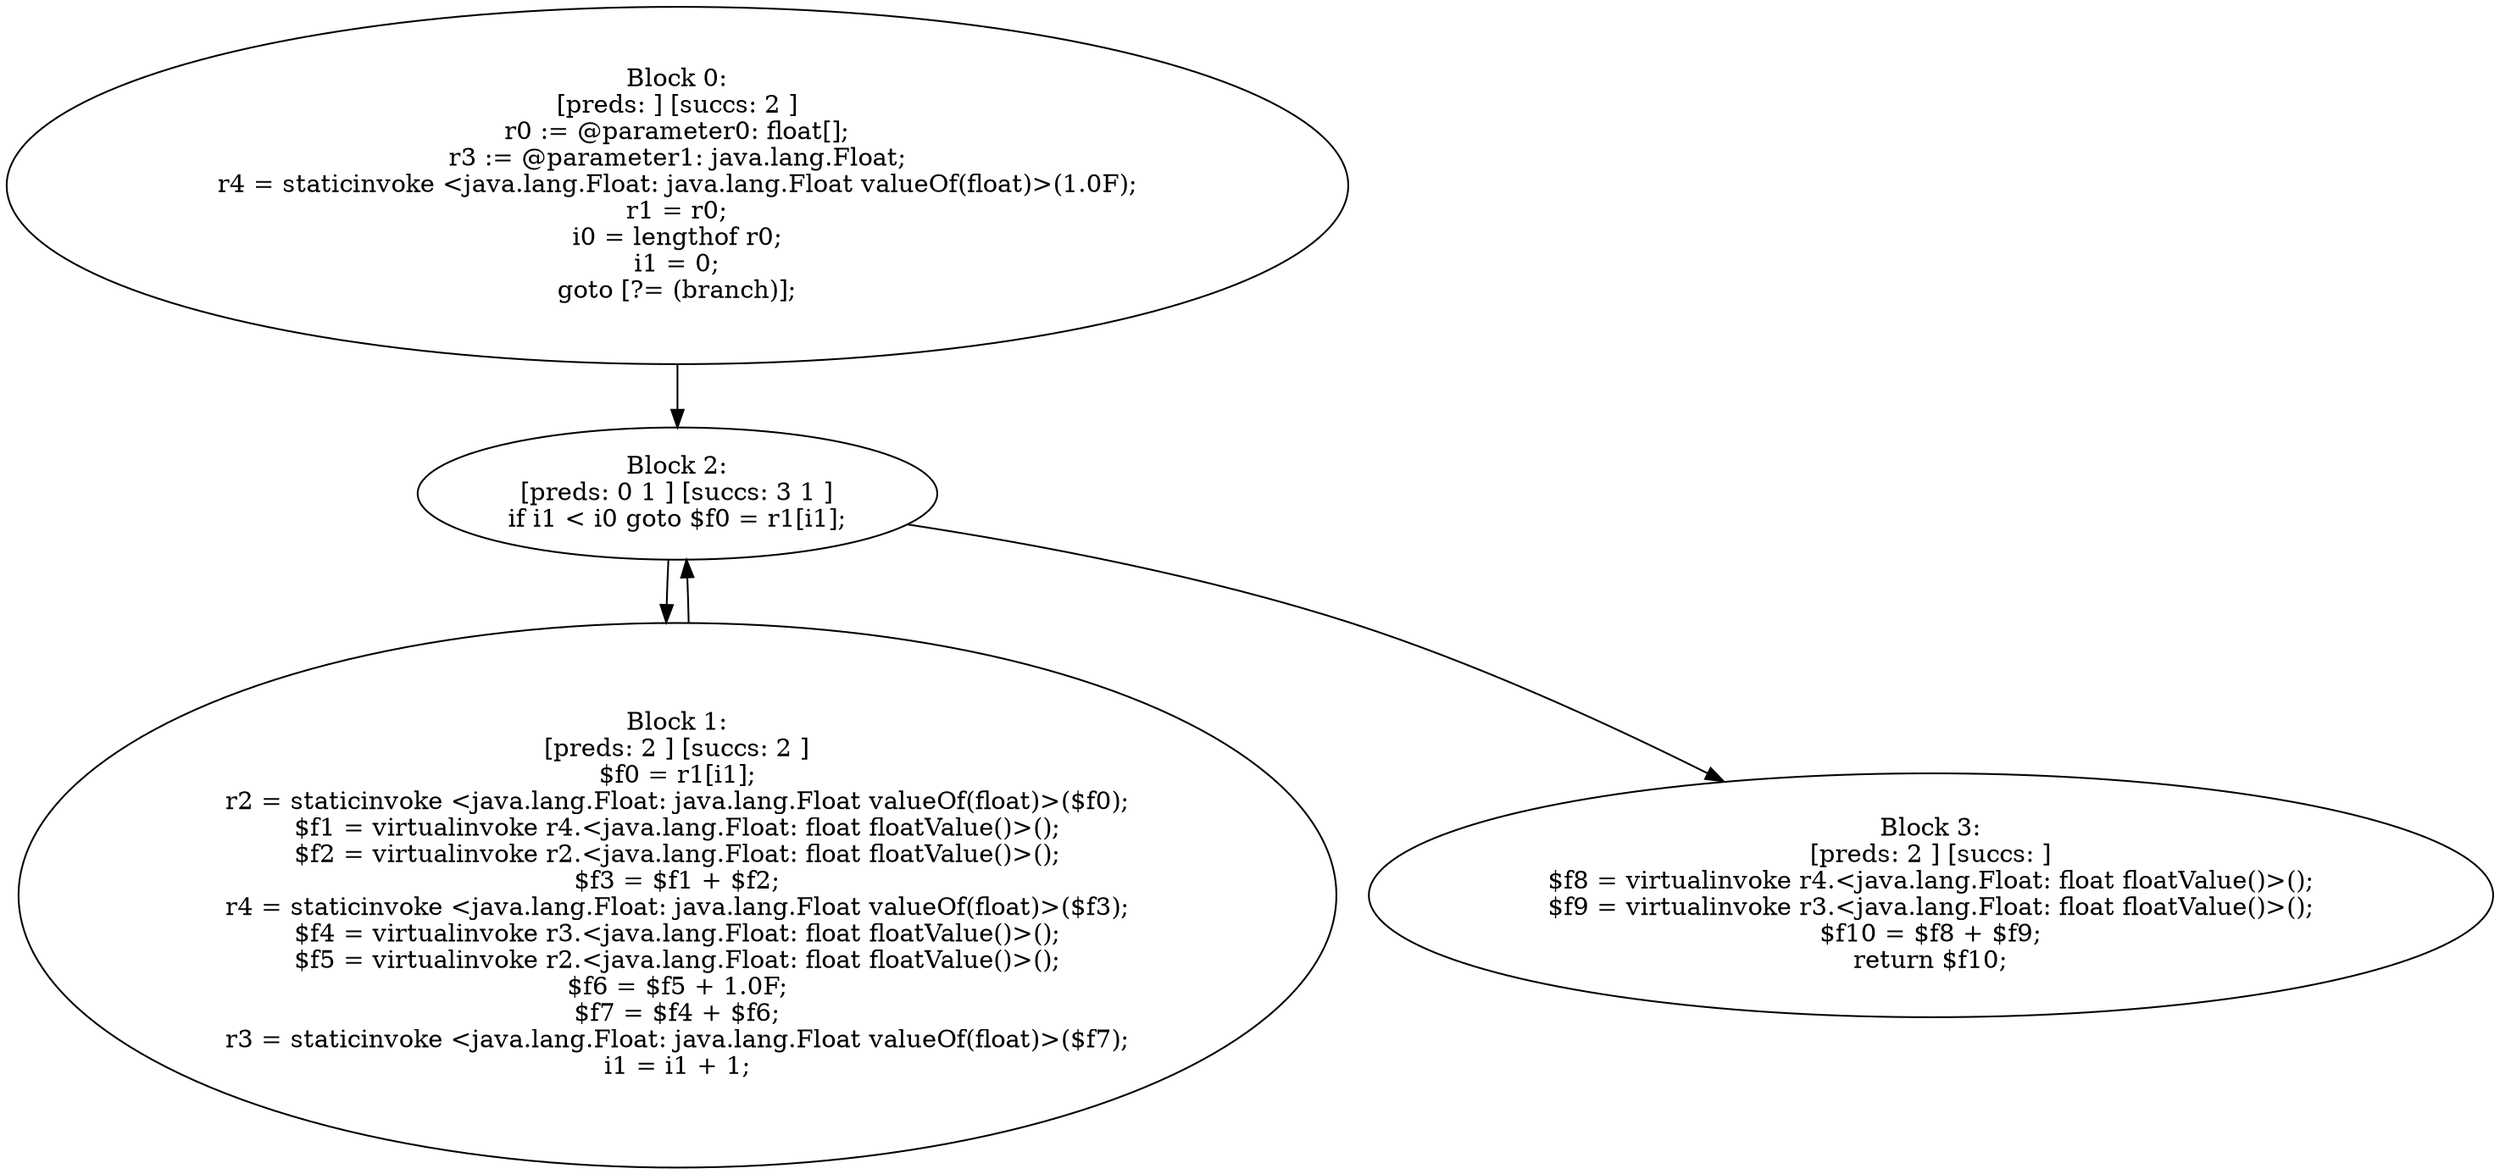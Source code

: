 digraph "unitGraph" {
    "Block 0:
[preds: ] [succs: 2 ]
r0 := @parameter0: float[];
r3 := @parameter1: java.lang.Float;
r4 = staticinvoke <java.lang.Float: java.lang.Float valueOf(float)>(1.0F);
r1 = r0;
i0 = lengthof r0;
i1 = 0;
goto [?= (branch)];
"
    "Block 1:
[preds: 2 ] [succs: 2 ]
$f0 = r1[i1];
r2 = staticinvoke <java.lang.Float: java.lang.Float valueOf(float)>($f0);
$f1 = virtualinvoke r4.<java.lang.Float: float floatValue()>();
$f2 = virtualinvoke r2.<java.lang.Float: float floatValue()>();
$f3 = $f1 + $f2;
r4 = staticinvoke <java.lang.Float: java.lang.Float valueOf(float)>($f3);
$f4 = virtualinvoke r3.<java.lang.Float: float floatValue()>();
$f5 = virtualinvoke r2.<java.lang.Float: float floatValue()>();
$f6 = $f5 + 1.0F;
$f7 = $f4 + $f6;
r3 = staticinvoke <java.lang.Float: java.lang.Float valueOf(float)>($f7);
i1 = i1 + 1;
"
    "Block 2:
[preds: 0 1 ] [succs: 3 1 ]
if i1 < i0 goto $f0 = r1[i1];
"
    "Block 3:
[preds: 2 ] [succs: ]
$f8 = virtualinvoke r4.<java.lang.Float: float floatValue()>();
$f9 = virtualinvoke r3.<java.lang.Float: float floatValue()>();
$f10 = $f8 + $f9;
return $f10;
"
    "Block 0:
[preds: ] [succs: 2 ]
r0 := @parameter0: float[];
r3 := @parameter1: java.lang.Float;
r4 = staticinvoke <java.lang.Float: java.lang.Float valueOf(float)>(1.0F);
r1 = r0;
i0 = lengthof r0;
i1 = 0;
goto [?= (branch)];
"->"Block 2:
[preds: 0 1 ] [succs: 3 1 ]
if i1 < i0 goto $f0 = r1[i1];
";
    "Block 1:
[preds: 2 ] [succs: 2 ]
$f0 = r1[i1];
r2 = staticinvoke <java.lang.Float: java.lang.Float valueOf(float)>($f0);
$f1 = virtualinvoke r4.<java.lang.Float: float floatValue()>();
$f2 = virtualinvoke r2.<java.lang.Float: float floatValue()>();
$f3 = $f1 + $f2;
r4 = staticinvoke <java.lang.Float: java.lang.Float valueOf(float)>($f3);
$f4 = virtualinvoke r3.<java.lang.Float: float floatValue()>();
$f5 = virtualinvoke r2.<java.lang.Float: float floatValue()>();
$f6 = $f5 + 1.0F;
$f7 = $f4 + $f6;
r3 = staticinvoke <java.lang.Float: java.lang.Float valueOf(float)>($f7);
i1 = i1 + 1;
"->"Block 2:
[preds: 0 1 ] [succs: 3 1 ]
if i1 < i0 goto $f0 = r1[i1];
";
    "Block 2:
[preds: 0 1 ] [succs: 3 1 ]
if i1 < i0 goto $f0 = r1[i1];
"->"Block 3:
[preds: 2 ] [succs: ]
$f8 = virtualinvoke r4.<java.lang.Float: float floatValue()>();
$f9 = virtualinvoke r3.<java.lang.Float: float floatValue()>();
$f10 = $f8 + $f9;
return $f10;
";
    "Block 2:
[preds: 0 1 ] [succs: 3 1 ]
if i1 < i0 goto $f0 = r1[i1];
"->"Block 1:
[preds: 2 ] [succs: 2 ]
$f0 = r1[i1];
r2 = staticinvoke <java.lang.Float: java.lang.Float valueOf(float)>($f0);
$f1 = virtualinvoke r4.<java.lang.Float: float floatValue()>();
$f2 = virtualinvoke r2.<java.lang.Float: float floatValue()>();
$f3 = $f1 + $f2;
r4 = staticinvoke <java.lang.Float: java.lang.Float valueOf(float)>($f3);
$f4 = virtualinvoke r3.<java.lang.Float: float floatValue()>();
$f5 = virtualinvoke r2.<java.lang.Float: float floatValue()>();
$f6 = $f5 + 1.0F;
$f7 = $f4 + $f6;
r3 = staticinvoke <java.lang.Float: java.lang.Float valueOf(float)>($f7);
i1 = i1 + 1;
";
}

